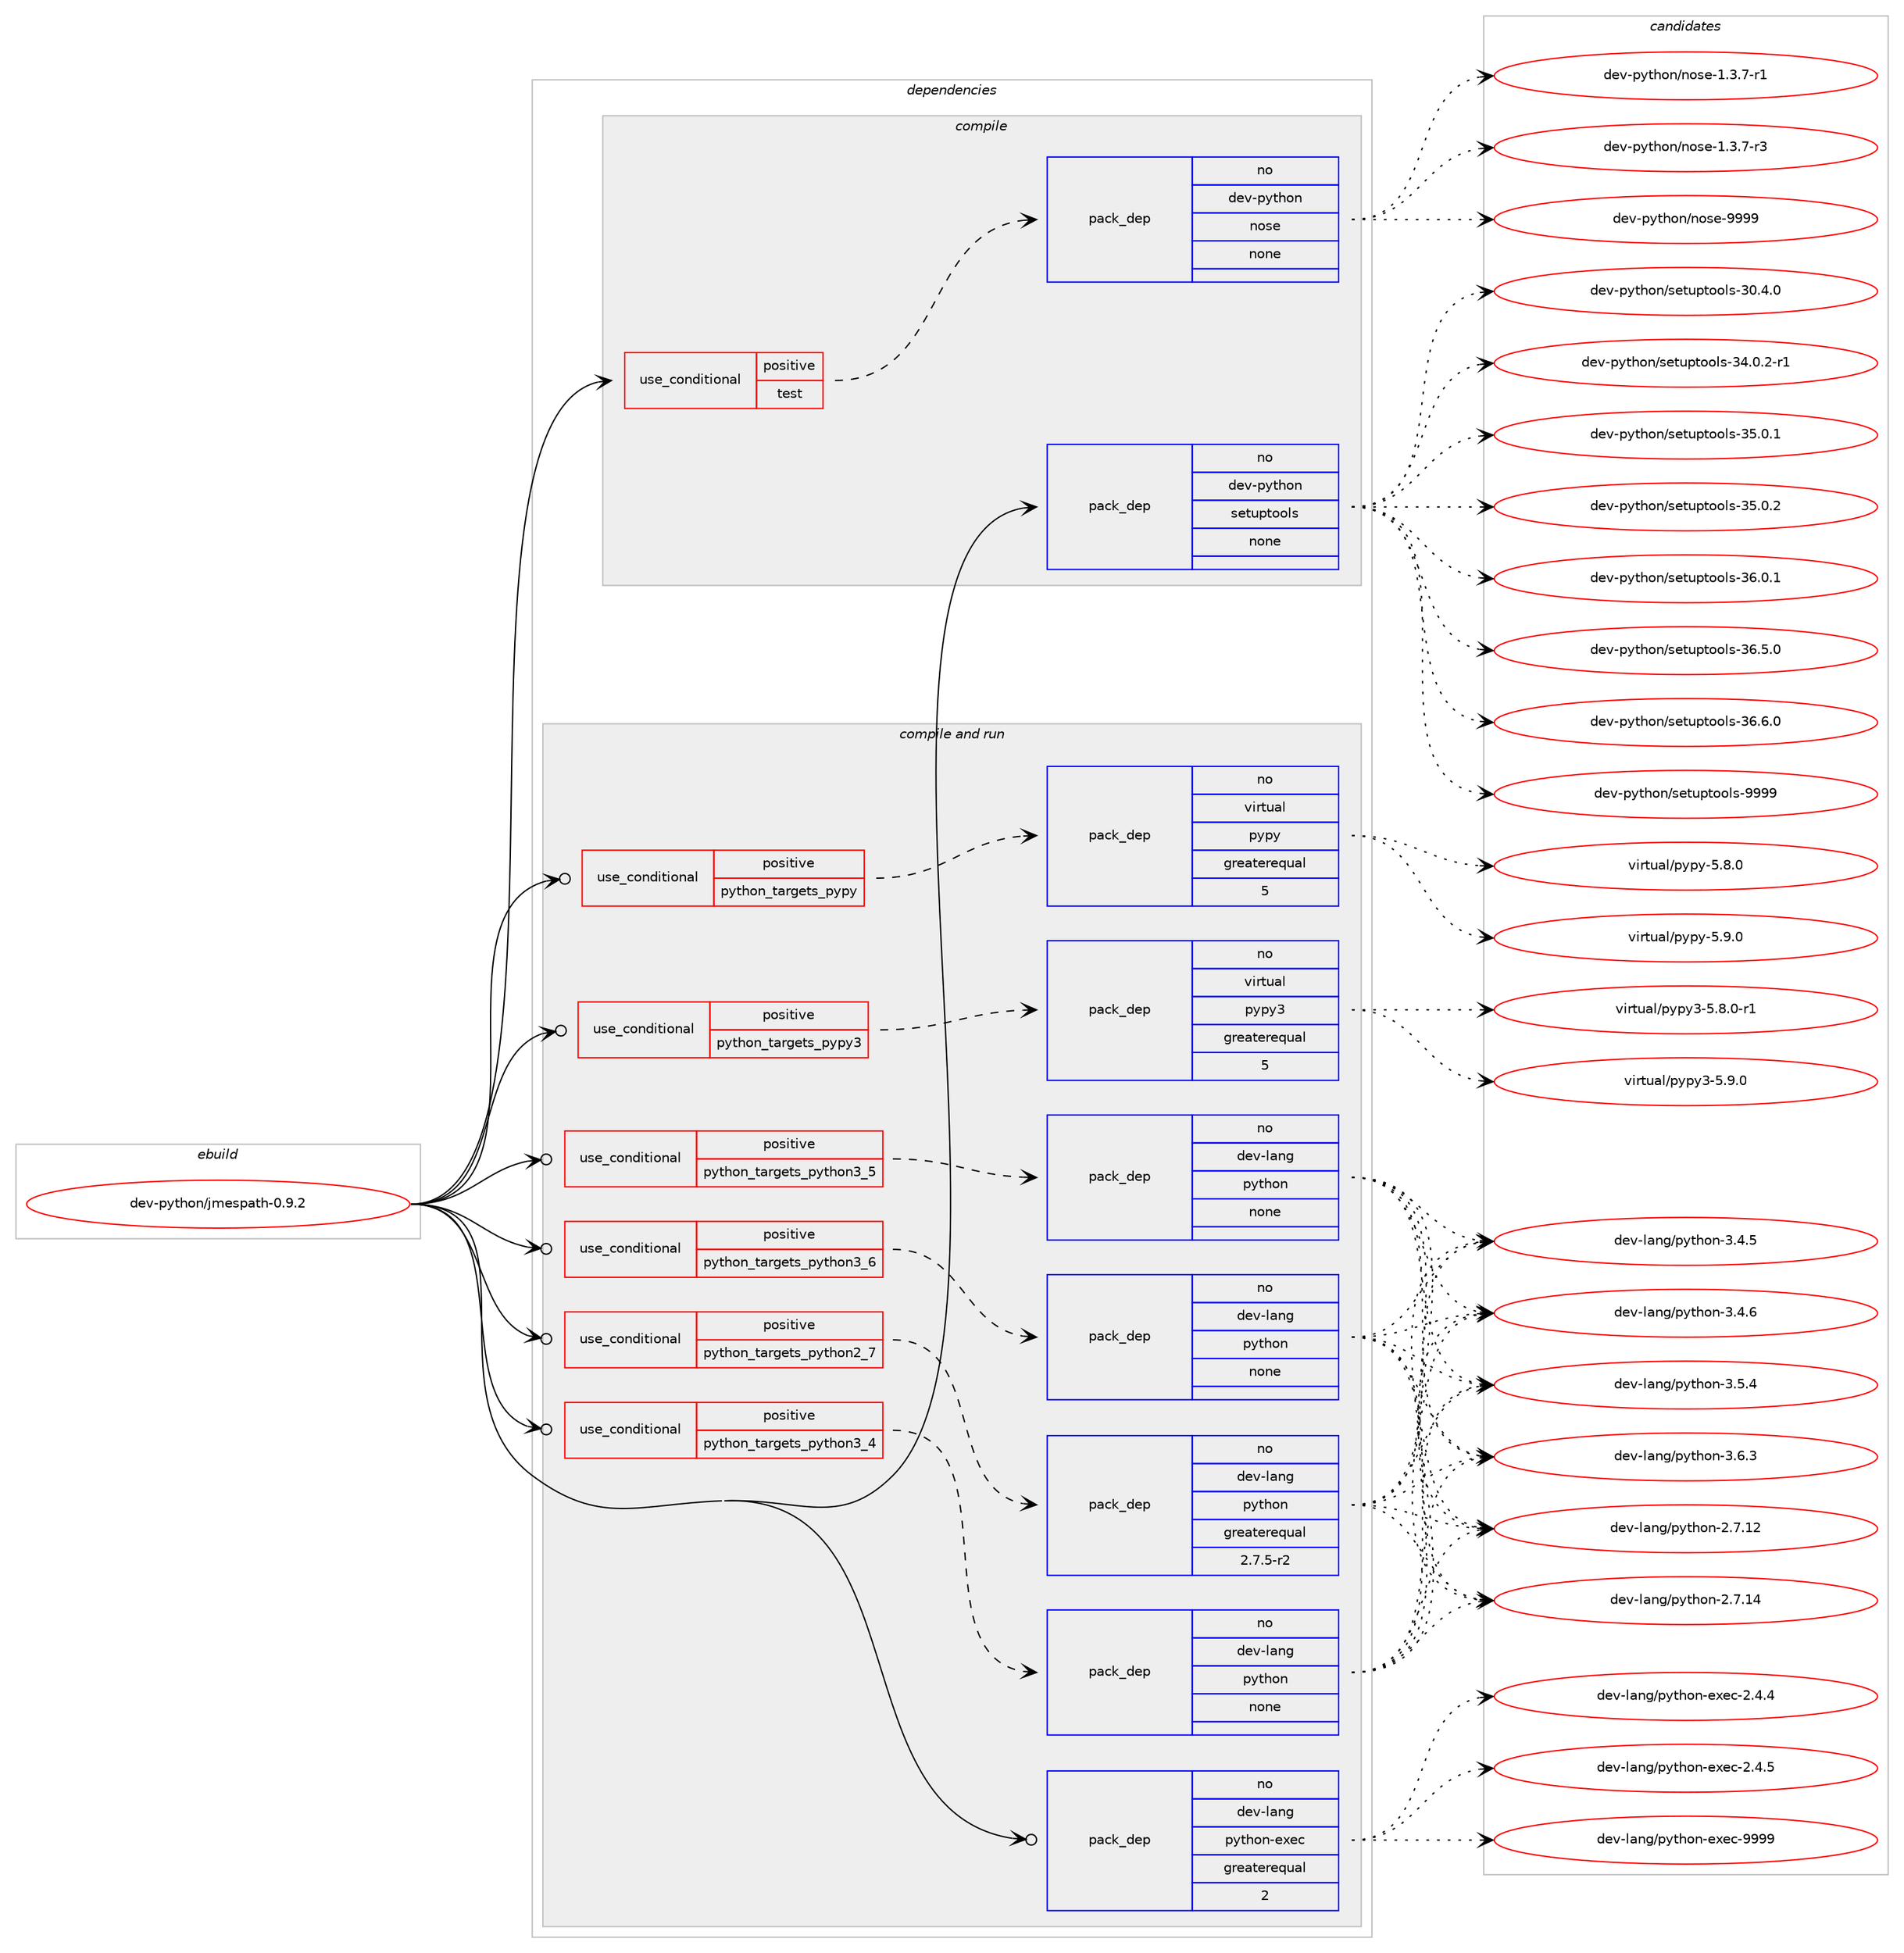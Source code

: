 digraph prolog {

# *************
# Graph options
# *************

newrank=true;
concentrate=true;
compound=true;
graph [rankdir=LR,fontname=Helvetica,fontsize=10,ranksep=1.5];#, ranksep=2.5, nodesep=0.2];
edge  [arrowhead=vee];
node  [fontname=Helvetica,fontsize=10];

# **********
# The ebuild
# **********

subgraph cluster_leftcol {
color=gray;
rank=same;
label=<<i>ebuild</i>>;
id [label="dev-python/jmespath-0.9.2", color=red, width=4, href="../dev-python/jmespath-0.9.2.svg"];
}

# ****************
# The dependencies
# ****************

subgraph cluster_midcol {
color=gray;
label=<<i>dependencies</i>>;
subgraph cluster_compile {
fillcolor="#eeeeee";
style=filled;
label=<<i>compile</i>>;
subgraph cond34461 {
dependency162901 [label=<<TABLE BORDER="0" CELLBORDER="1" CELLSPACING="0" CELLPADDING="4"><TR><TD ROWSPAN="3" CELLPADDING="10">use_conditional</TD></TR><TR><TD>positive</TD></TR><TR><TD>test</TD></TR></TABLE>>, shape=none, color=red];
subgraph pack124588 {
dependency162902 [label=<<TABLE BORDER="0" CELLBORDER="1" CELLSPACING="0" CELLPADDING="4" WIDTH="220"><TR><TD ROWSPAN="6" CELLPADDING="30">pack_dep</TD></TR><TR><TD WIDTH="110">no</TD></TR><TR><TD>dev-python</TD></TR><TR><TD>nose</TD></TR><TR><TD>none</TD></TR><TR><TD></TD></TR></TABLE>>, shape=none, color=blue];
}
dependency162901:e -> dependency162902:w [weight=20,style="dashed",arrowhead="vee"];
}
id:e -> dependency162901:w [weight=20,style="solid",arrowhead="vee"];
subgraph pack124589 {
dependency162903 [label=<<TABLE BORDER="0" CELLBORDER="1" CELLSPACING="0" CELLPADDING="4" WIDTH="220"><TR><TD ROWSPAN="6" CELLPADDING="30">pack_dep</TD></TR><TR><TD WIDTH="110">no</TD></TR><TR><TD>dev-python</TD></TR><TR><TD>setuptools</TD></TR><TR><TD>none</TD></TR><TR><TD></TD></TR></TABLE>>, shape=none, color=blue];
}
id:e -> dependency162903:w [weight=20,style="solid",arrowhead="vee"];
}
subgraph cluster_compileandrun {
fillcolor="#eeeeee";
style=filled;
label=<<i>compile and run</i>>;
subgraph cond34462 {
dependency162904 [label=<<TABLE BORDER="0" CELLBORDER="1" CELLSPACING="0" CELLPADDING="4"><TR><TD ROWSPAN="3" CELLPADDING="10">use_conditional</TD></TR><TR><TD>positive</TD></TR><TR><TD>python_targets_pypy</TD></TR></TABLE>>, shape=none, color=red];
subgraph pack124590 {
dependency162905 [label=<<TABLE BORDER="0" CELLBORDER="1" CELLSPACING="0" CELLPADDING="4" WIDTH="220"><TR><TD ROWSPAN="6" CELLPADDING="30">pack_dep</TD></TR><TR><TD WIDTH="110">no</TD></TR><TR><TD>virtual</TD></TR><TR><TD>pypy</TD></TR><TR><TD>greaterequal</TD></TR><TR><TD>5</TD></TR></TABLE>>, shape=none, color=blue];
}
dependency162904:e -> dependency162905:w [weight=20,style="dashed",arrowhead="vee"];
}
id:e -> dependency162904:w [weight=20,style="solid",arrowhead="odotvee"];
subgraph cond34463 {
dependency162906 [label=<<TABLE BORDER="0" CELLBORDER="1" CELLSPACING="0" CELLPADDING="4"><TR><TD ROWSPAN="3" CELLPADDING="10">use_conditional</TD></TR><TR><TD>positive</TD></TR><TR><TD>python_targets_pypy3</TD></TR></TABLE>>, shape=none, color=red];
subgraph pack124591 {
dependency162907 [label=<<TABLE BORDER="0" CELLBORDER="1" CELLSPACING="0" CELLPADDING="4" WIDTH="220"><TR><TD ROWSPAN="6" CELLPADDING="30">pack_dep</TD></TR><TR><TD WIDTH="110">no</TD></TR><TR><TD>virtual</TD></TR><TR><TD>pypy3</TD></TR><TR><TD>greaterequal</TD></TR><TR><TD>5</TD></TR></TABLE>>, shape=none, color=blue];
}
dependency162906:e -> dependency162907:w [weight=20,style="dashed",arrowhead="vee"];
}
id:e -> dependency162906:w [weight=20,style="solid",arrowhead="odotvee"];
subgraph cond34464 {
dependency162908 [label=<<TABLE BORDER="0" CELLBORDER="1" CELLSPACING="0" CELLPADDING="4"><TR><TD ROWSPAN="3" CELLPADDING="10">use_conditional</TD></TR><TR><TD>positive</TD></TR><TR><TD>python_targets_python2_7</TD></TR></TABLE>>, shape=none, color=red];
subgraph pack124592 {
dependency162909 [label=<<TABLE BORDER="0" CELLBORDER="1" CELLSPACING="0" CELLPADDING="4" WIDTH="220"><TR><TD ROWSPAN="6" CELLPADDING="30">pack_dep</TD></TR><TR><TD WIDTH="110">no</TD></TR><TR><TD>dev-lang</TD></TR><TR><TD>python</TD></TR><TR><TD>greaterequal</TD></TR><TR><TD>2.7.5-r2</TD></TR></TABLE>>, shape=none, color=blue];
}
dependency162908:e -> dependency162909:w [weight=20,style="dashed",arrowhead="vee"];
}
id:e -> dependency162908:w [weight=20,style="solid",arrowhead="odotvee"];
subgraph cond34465 {
dependency162910 [label=<<TABLE BORDER="0" CELLBORDER="1" CELLSPACING="0" CELLPADDING="4"><TR><TD ROWSPAN="3" CELLPADDING="10">use_conditional</TD></TR><TR><TD>positive</TD></TR><TR><TD>python_targets_python3_4</TD></TR></TABLE>>, shape=none, color=red];
subgraph pack124593 {
dependency162911 [label=<<TABLE BORDER="0" CELLBORDER="1" CELLSPACING="0" CELLPADDING="4" WIDTH="220"><TR><TD ROWSPAN="6" CELLPADDING="30">pack_dep</TD></TR><TR><TD WIDTH="110">no</TD></TR><TR><TD>dev-lang</TD></TR><TR><TD>python</TD></TR><TR><TD>none</TD></TR><TR><TD></TD></TR></TABLE>>, shape=none, color=blue];
}
dependency162910:e -> dependency162911:w [weight=20,style="dashed",arrowhead="vee"];
}
id:e -> dependency162910:w [weight=20,style="solid",arrowhead="odotvee"];
subgraph cond34466 {
dependency162912 [label=<<TABLE BORDER="0" CELLBORDER="1" CELLSPACING="0" CELLPADDING="4"><TR><TD ROWSPAN="3" CELLPADDING="10">use_conditional</TD></TR><TR><TD>positive</TD></TR><TR><TD>python_targets_python3_5</TD></TR></TABLE>>, shape=none, color=red];
subgraph pack124594 {
dependency162913 [label=<<TABLE BORDER="0" CELLBORDER="1" CELLSPACING="0" CELLPADDING="4" WIDTH="220"><TR><TD ROWSPAN="6" CELLPADDING="30">pack_dep</TD></TR><TR><TD WIDTH="110">no</TD></TR><TR><TD>dev-lang</TD></TR><TR><TD>python</TD></TR><TR><TD>none</TD></TR><TR><TD></TD></TR></TABLE>>, shape=none, color=blue];
}
dependency162912:e -> dependency162913:w [weight=20,style="dashed",arrowhead="vee"];
}
id:e -> dependency162912:w [weight=20,style="solid",arrowhead="odotvee"];
subgraph cond34467 {
dependency162914 [label=<<TABLE BORDER="0" CELLBORDER="1" CELLSPACING="0" CELLPADDING="4"><TR><TD ROWSPAN="3" CELLPADDING="10">use_conditional</TD></TR><TR><TD>positive</TD></TR><TR><TD>python_targets_python3_6</TD></TR></TABLE>>, shape=none, color=red];
subgraph pack124595 {
dependency162915 [label=<<TABLE BORDER="0" CELLBORDER="1" CELLSPACING="0" CELLPADDING="4" WIDTH="220"><TR><TD ROWSPAN="6" CELLPADDING="30">pack_dep</TD></TR><TR><TD WIDTH="110">no</TD></TR><TR><TD>dev-lang</TD></TR><TR><TD>python</TD></TR><TR><TD>none</TD></TR><TR><TD></TD></TR></TABLE>>, shape=none, color=blue];
}
dependency162914:e -> dependency162915:w [weight=20,style="dashed",arrowhead="vee"];
}
id:e -> dependency162914:w [weight=20,style="solid",arrowhead="odotvee"];
subgraph pack124596 {
dependency162916 [label=<<TABLE BORDER="0" CELLBORDER="1" CELLSPACING="0" CELLPADDING="4" WIDTH="220"><TR><TD ROWSPAN="6" CELLPADDING="30">pack_dep</TD></TR><TR><TD WIDTH="110">no</TD></TR><TR><TD>dev-lang</TD></TR><TR><TD>python-exec</TD></TR><TR><TD>greaterequal</TD></TR><TR><TD>2</TD></TR></TABLE>>, shape=none, color=blue];
}
id:e -> dependency162916:w [weight=20,style="solid",arrowhead="odotvee"];
}
subgraph cluster_run {
fillcolor="#eeeeee";
style=filled;
label=<<i>run</i>>;
}
}

# **************
# The candidates
# **************

subgraph cluster_choices {
rank=same;
color=gray;
label=<<i>candidates</i>>;

subgraph choice124588 {
color=black;
nodesep=1;
choice10010111845112121116104111110471101111151014549465146554511449 [label="dev-python/nose-1.3.7-r1", color=red, width=4,href="../dev-python/nose-1.3.7-r1.svg"];
choice10010111845112121116104111110471101111151014549465146554511451 [label="dev-python/nose-1.3.7-r3", color=red, width=4,href="../dev-python/nose-1.3.7-r3.svg"];
choice10010111845112121116104111110471101111151014557575757 [label="dev-python/nose-9999", color=red, width=4,href="../dev-python/nose-9999.svg"];
dependency162902:e -> choice10010111845112121116104111110471101111151014549465146554511449:w [style=dotted,weight="100"];
dependency162902:e -> choice10010111845112121116104111110471101111151014549465146554511451:w [style=dotted,weight="100"];
dependency162902:e -> choice10010111845112121116104111110471101111151014557575757:w [style=dotted,weight="100"];
}
subgraph choice124589 {
color=black;
nodesep=1;
choice100101118451121211161041111104711510111611711211611111110811545514846524648 [label="dev-python/setuptools-30.4.0", color=red, width=4,href="../dev-python/setuptools-30.4.0.svg"];
choice1001011184511212111610411111047115101116117112116111111108115455152464846504511449 [label="dev-python/setuptools-34.0.2-r1", color=red, width=4,href="../dev-python/setuptools-34.0.2-r1.svg"];
choice100101118451121211161041111104711510111611711211611111110811545515346484649 [label="dev-python/setuptools-35.0.1", color=red, width=4,href="../dev-python/setuptools-35.0.1.svg"];
choice100101118451121211161041111104711510111611711211611111110811545515346484650 [label="dev-python/setuptools-35.0.2", color=red, width=4,href="../dev-python/setuptools-35.0.2.svg"];
choice100101118451121211161041111104711510111611711211611111110811545515446484649 [label="dev-python/setuptools-36.0.1", color=red, width=4,href="../dev-python/setuptools-36.0.1.svg"];
choice100101118451121211161041111104711510111611711211611111110811545515446534648 [label="dev-python/setuptools-36.5.0", color=red, width=4,href="../dev-python/setuptools-36.5.0.svg"];
choice100101118451121211161041111104711510111611711211611111110811545515446544648 [label="dev-python/setuptools-36.6.0", color=red, width=4,href="../dev-python/setuptools-36.6.0.svg"];
choice10010111845112121116104111110471151011161171121161111111081154557575757 [label="dev-python/setuptools-9999", color=red, width=4,href="../dev-python/setuptools-9999.svg"];
dependency162903:e -> choice100101118451121211161041111104711510111611711211611111110811545514846524648:w [style=dotted,weight="100"];
dependency162903:e -> choice1001011184511212111610411111047115101116117112116111111108115455152464846504511449:w [style=dotted,weight="100"];
dependency162903:e -> choice100101118451121211161041111104711510111611711211611111110811545515346484649:w [style=dotted,weight="100"];
dependency162903:e -> choice100101118451121211161041111104711510111611711211611111110811545515346484650:w [style=dotted,weight="100"];
dependency162903:e -> choice100101118451121211161041111104711510111611711211611111110811545515446484649:w [style=dotted,weight="100"];
dependency162903:e -> choice100101118451121211161041111104711510111611711211611111110811545515446534648:w [style=dotted,weight="100"];
dependency162903:e -> choice100101118451121211161041111104711510111611711211611111110811545515446544648:w [style=dotted,weight="100"];
dependency162903:e -> choice10010111845112121116104111110471151011161171121161111111081154557575757:w [style=dotted,weight="100"];
}
subgraph choice124590 {
color=black;
nodesep=1;
choice1181051141161179710847112121112121455346564648 [label="virtual/pypy-5.8.0", color=red, width=4,href="../virtual/pypy-5.8.0.svg"];
choice1181051141161179710847112121112121455346574648 [label="virtual/pypy-5.9.0", color=red, width=4,href="../virtual/pypy-5.9.0.svg"];
dependency162905:e -> choice1181051141161179710847112121112121455346564648:w [style=dotted,weight="100"];
dependency162905:e -> choice1181051141161179710847112121112121455346574648:w [style=dotted,weight="100"];
}
subgraph choice124591 {
color=black;
nodesep=1;
choice1181051141161179710847112121112121514553465646484511449 [label="virtual/pypy3-5.8.0-r1", color=red, width=4,href="../virtual/pypy3-5.8.0-r1.svg"];
choice118105114116117971084711212111212151455346574648 [label="virtual/pypy3-5.9.0", color=red, width=4,href="../virtual/pypy3-5.9.0.svg"];
dependency162907:e -> choice1181051141161179710847112121112121514553465646484511449:w [style=dotted,weight="100"];
dependency162907:e -> choice118105114116117971084711212111212151455346574648:w [style=dotted,weight="100"];
}
subgraph choice124592 {
color=black;
nodesep=1;
choice10010111845108971101034711212111610411111045504655464950 [label="dev-lang/python-2.7.12", color=red, width=4,href="../dev-lang/python-2.7.12.svg"];
choice10010111845108971101034711212111610411111045504655464952 [label="dev-lang/python-2.7.14", color=red, width=4,href="../dev-lang/python-2.7.14.svg"];
choice100101118451089711010347112121116104111110455146524653 [label="dev-lang/python-3.4.5", color=red, width=4,href="../dev-lang/python-3.4.5.svg"];
choice100101118451089711010347112121116104111110455146524654 [label="dev-lang/python-3.4.6", color=red, width=4,href="../dev-lang/python-3.4.6.svg"];
choice100101118451089711010347112121116104111110455146534652 [label="dev-lang/python-3.5.4", color=red, width=4,href="../dev-lang/python-3.5.4.svg"];
choice100101118451089711010347112121116104111110455146544651 [label="dev-lang/python-3.6.3", color=red, width=4,href="../dev-lang/python-3.6.3.svg"];
dependency162909:e -> choice10010111845108971101034711212111610411111045504655464950:w [style=dotted,weight="100"];
dependency162909:e -> choice10010111845108971101034711212111610411111045504655464952:w [style=dotted,weight="100"];
dependency162909:e -> choice100101118451089711010347112121116104111110455146524653:w [style=dotted,weight="100"];
dependency162909:e -> choice100101118451089711010347112121116104111110455146524654:w [style=dotted,weight="100"];
dependency162909:e -> choice100101118451089711010347112121116104111110455146534652:w [style=dotted,weight="100"];
dependency162909:e -> choice100101118451089711010347112121116104111110455146544651:w [style=dotted,weight="100"];
}
subgraph choice124593 {
color=black;
nodesep=1;
choice10010111845108971101034711212111610411111045504655464950 [label="dev-lang/python-2.7.12", color=red, width=4,href="../dev-lang/python-2.7.12.svg"];
choice10010111845108971101034711212111610411111045504655464952 [label="dev-lang/python-2.7.14", color=red, width=4,href="../dev-lang/python-2.7.14.svg"];
choice100101118451089711010347112121116104111110455146524653 [label="dev-lang/python-3.4.5", color=red, width=4,href="../dev-lang/python-3.4.5.svg"];
choice100101118451089711010347112121116104111110455146524654 [label="dev-lang/python-3.4.6", color=red, width=4,href="../dev-lang/python-3.4.6.svg"];
choice100101118451089711010347112121116104111110455146534652 [label="dev-lang/python-3.5.4", color=red, width=4,href="../dev-lang/python-3.5.4.svg"];
choice100101118451089711010347112121116104111110455146544651 [label="dev-lang/python-3.6.3", color=red, width=4,href="../dev-lang/python-3.6.3.svg"];
dependency162911:e -> choice10010111845108971101034711212111610411111045504655464950:w [style=dotted,weight="100"];
dependency162911:e -> choice10010111845108971101034711212111610411111045504655464952:w [style=dotted,weight="100"];
dependency162911:e -> choice100101118451089711010347112121116104111110455146524653:w [style=dotted,weight="100"];
dependency162911:e -> choice100101118451089711010347112121116104111110455146524654:w [style=dotted,weight="100"];
dependency162911:e -> choice100101118451089711010347112121116104111110455146534652:w [style=dotted,weight="100"];
dependency162911:e -> choice100101118451089711010347112121116104111110455146544651:w [style=dotted,weight="100"];
}
subgraph choice124594 {
color=black;
nodesep=1;
choice10010111845108971101034711212111610411111045504655464950 [label="dev-lang/python-2.7.12", color=red, width=4,href="../dev-lang/python-2.7.12.svg"];
choice10010111845108971101034711212111610411111045504655464952 [label="dev-lang/python-2.7.14", color=red, width=4,href="../dev-lang/python-2.7.14.svg"];
choice100101118451089711010347112121116104111110455146524653 [label="dev-lang/python-3.4.5", color=red, width=4,href="../dev-lang/python-3.4.5.svg"];
choice100101118451089711010347112121116104111110455146524654 [label="dev-lang/python-3.4.6", color=red, width=4,href="../dev-lang/python-3.4.6.svg"];
choice100101118451089711010347112121116104111110455146534652 [label="dev-lang/python-3.5.4", color=red, width=4,href="../dev-lang/python-3.5.4.svg"];
choice100101118451089711010347112121116104111110455146544651 [label="dev-lang/python-3.6.3", color=red, width=4,href="../dev-lang/python-3.6.3.svg"];
dependency162913:e -> choice10010111845108971101034711212111610411111045504655464950:w [style=dotted,weight="100"];
dependency162913:e -> choice10010111845108971101034711212111610411111045504655464952:w [style=dotted,weight="100"];
dependency162913:e -> choice100101118451089711010347112121116104111110455146524653:w [style=dotted,weight="100"];
dependency162913:e -> choice100101118451089711010347112121116104111110455146524654:w [style=dotted,weight="100"];
dependency162913:e -> choice100101118451089711010347112121116104111110455146534652:w [style=dotted,weight="100"];
dependency162913:e -> choice100101118451089711010347112121116104111110455146544651:w [style=dotted,weight="100"];
}
subgraph choice124595 {
color=black;
nodesep=1;
choice10010111845108971101034711212111610411111045504655464950 [label="dev-lang/python-2.7.12", color=red, width=4,href="../dev-lang/python-2.7.12.svg"];
choice10010111845108971101034711212111610411111045504655464952 [label="dev-lang/python-2.7.14", color=red, width=4,href="../dev-lang/python-2.7.14.svg"];
choice100101118451089711010347112121116104111110455146524653 [label="dev-lang/python-3.4.5", color=red, width=4,href="../dev-lang/python-3.4.5.svg"];
choice100101118451089711010347112121116104111110455146524654 [label="dev-lang/python-3.4.6", color=red, width=4,href="../dev-lang/python-3.4.6.svg"];
choice100101118451089711010347112121116104111110455146534652 [label="dev-lang/python-3.5.4", color=red, width=4,href="../dev-lang/python-3.5.4.svg"];
choice100101118451089711010347112121116104111110455146544651 [label="dev-lang/python-3.6.3", color=red, width=4,href="../dev-lang/python-3.6.3.svg"];
dependency162915:e -> choice10010111845108971101034711212111610411111045504655464950:w [style=dotted,weight="100"];
dependency162915:e -> choice10010111845108971101034711212111610411111045504655464952:w [style=dotted,weight="100"];
dependency162915:e -> choice100101118451089711010347112121116104111110455146524653:w [style=dotted,weight="100"];
dependency162915:e -> choice100101118451089711010347112121116104111110455146524654:w [style=dotted,weight="100"];
dependency162915:e -> choice100101118451089711010347112121116104111110455146534652:w [style=dotted,weight="100"];
dependency162915:e -> choice100101118451089711010347112121116104111110455146544651:w [style=dotted,weight="100"];
}
subgraph choice124596 {
color=black;
nodesep=1;
choice1001011184510897110103471121211161041111104510112010199455046524652 [label="dev-lang/python-exec-2.4.4", color=red, width=4,href="../dev-lang/python-exec-2.4.4.svg"];
choice1001011184510897110103471121211161041111104510112010199455046524653 [label="dev-lang/python-exec-2.4.5", color=red, width=4,href="../dev-lang/python-exec-2.4.5.svg"];
choice10010111845108971101034711212111610411111045101120101994557575757 [label="dev-lang/python-exec-9999", color=red, width=4,href="../dev-lang/python-exec-9999.svg"];
dependency162916:e -> choice1001011184510897110103471121211161041111104510112010199455046524652:w [style=dotted,weight="100"];
dependency162916:e -> choice1001011184510897110103471121211161041111104510112010199455046524653:w [style=dotted,weight="100"];
dependency162916:e -> choice10010111845108971101034711212111610411111045101120101994557575757:w [style=dotted,weight="100"];
}
}

}
